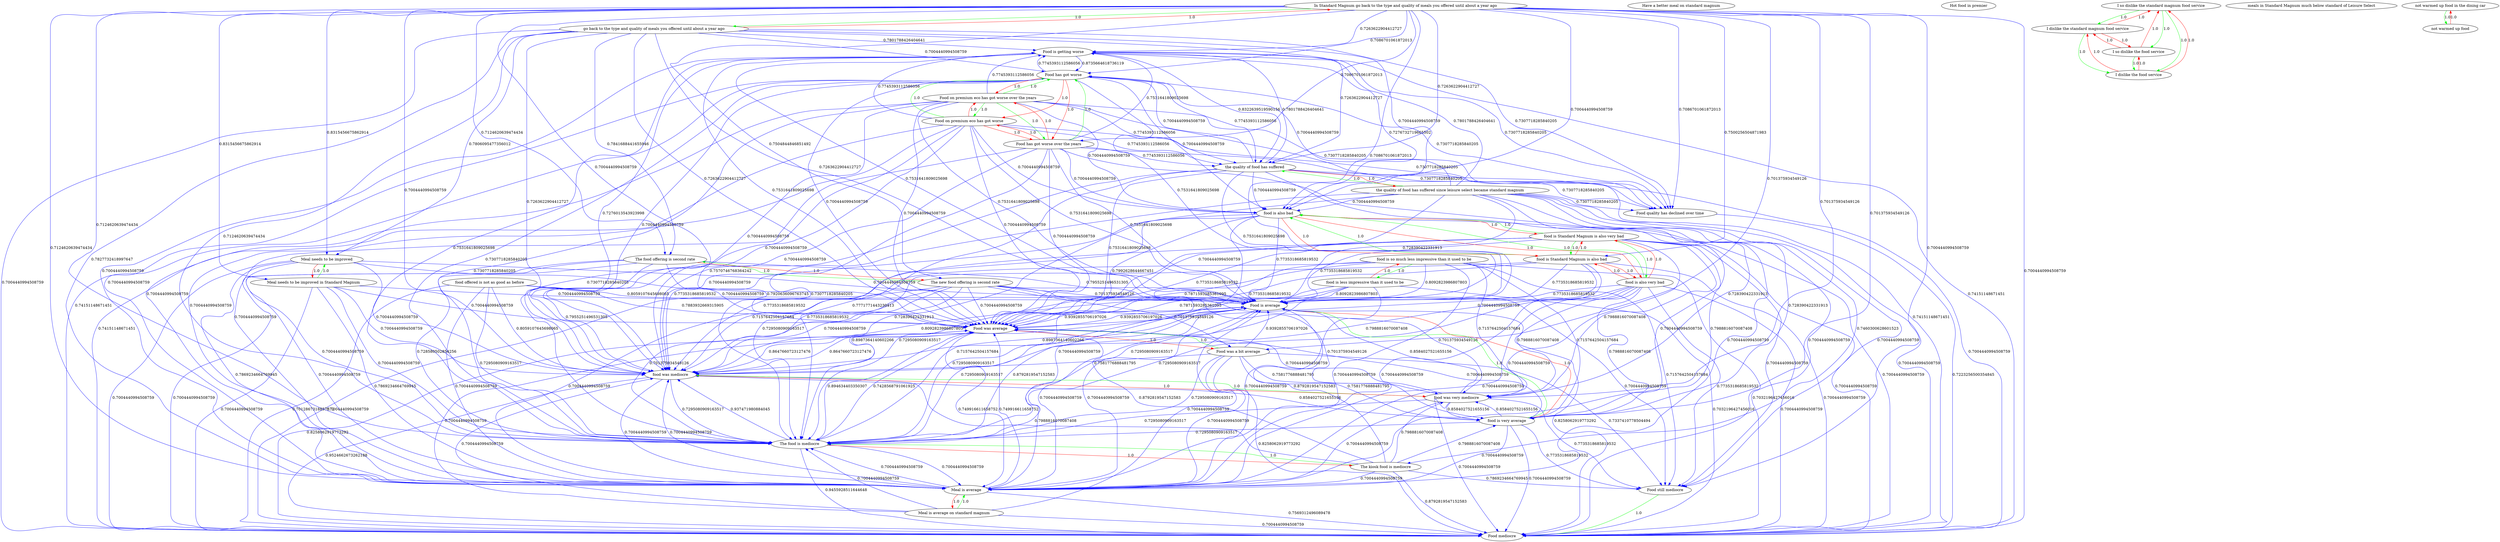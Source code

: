 digraph rawGraph {
"Food still mediocre";"Food mediocre";"Food quality has declined over time";"Food is average";"Food is getting worse";"Food on premium eco has got worse over the years";"Food on premium eco has got worse";"Food has got worse";"Food has got worse over the years";"Food was a bit average";"Food was average";"Have a better meal on standard magnum";"Hot food in premier";"I so dislike the standard magnum food service";"I dislike the standard magnum food service";"I dislike the food service";"I so dislike the food service";"In Standard Magnum go back to the type and quality of meals you offered until about a year ago";"go back to the type and quality of meals you offered until about a year ago";"Meal is average on standard magnum";"Meal is average";"Meal needs to be improved in Standard Magnum";"Meal needs to be improved";"The kiosk food is mediocre";"The food is mediocre";"The new food offering is second rate";"The food offering is second rate";"food is Standard Magnum is also very bad";"food is Standard Magnum is also bad";"food is also bad";"food is also very bad";"food is so much less impressive than it used to be";"food is less impressive than it used to be";"food is very average";"food offered is not as good as before";"food was very mediocre";"food was mediocre";"meals in Standard Magnum much below standard of Leisure Select";"not warmed up food in the dining car";"not warmed up food";"the quality of food has suffered since leisure select became standard magnum";"the quality of food has suffered";"Food still mediocre" -> "Food mediocre" [label=1.0] [color=green]
"Food quality has declined over time" -> "Food mediocre" [label=0.7223256500354845] [color=blue]
"Food is average" -> "Food mediocre" [label=0.8258062919773292] [color=blue]
"Food is getting worse" -> "Food quality has declined over time" [label=0.7307718285840205] [color=blue]
"Food is getting worse" -> "Food mediocre" [label=0.74151148671451] [color=blue]
"Food on premium eco has got worse over the years" -> "Food on premium eco has got worse" [label=1.0] [color=green]
"Food on premium eco has got worse" -> "Food has got worse" [label=1.0] [color=green]
"Food on premium eco has got worse over the years" -> "Food has got worse over the years" [label=1.0] [color=green]
"Food has got worse over the years" -> "Food has got worse" [label=1.0] [color=green]
"Food on premium eco has got worse over the years" -> "Food has got worse" [label=1.0] [color=green]
"Food on premium eco has got worse" -> "Food on premium eco has got worse over the years" [label=1.0] [color=red]
"Food on premium eco has got worse" -> "Food has got worse over the years" [label=1.0] [color=red]
"Food has got worse" -> "Food on premium eco has got worse over the years" [label=1.0] [color=red]
"Food has got worse" -> "Food on premium eco has got worse" [label=1.0] [color=red]
"Food has got worse" -> "Food has got worse over the years" [label=1.0] [color=red]
"Food has got worse over the years" -> "Food on premium eco has got worse over the years" [label=1.0] [color=red]
"Food has got worse over the years" -> "Food on premium eco has got worse" [label=1.0] [color=red]
"Food is getting worse" -> "Food has got worse" [label=0.8735664618736119] [color=blue]
"Food has got worse" -> "Food is getting worse" [label=0.7745393112586056] [color=blue]
"Food has got worse" -> "Food mediocre" [label=0.74151148671451] [color=blue]
"Food was a bit average" -> "Food was average" [label=1.0] [color=green]
"Food was average" -> "Food was a bit average" [label=1.0] [color=red]
"Food was average" -> "Food is average" [label=0.9392855706197026] [color=blue]
"Food is average" -> "Food was average" [label=0.9392855706197026] [color=blue]
"Food was average" -> "Food mediocre" [label=0.8258062919773292] [color=blue]
"Food was a bit average" -> "Food still mediocre" [label=0.7337410778504494] [color=blue]
"Food was a bit average" -> "Food is average" [label=0.9392855706197026] [color=blue]
"Food was a bit average" -> "Food mediocre" [label=0.8258062919773292] [color=blue]
"I so dislike the standard magnum food service" -> "I dislike the standard magnum food service" [label=1.0] [color=green]
"I dislike the standard magnum food service" -> "I dislike the food service" [label=1.0] [color=green]
"I so dislike the standard magnum food service" -> "I so dislike the food service" [label=1.0] [color=green]
"I so dislike the food service" -> "I dislike the food service" [label=1.0] [color=green]
"I so dislike the standard magnum food service" -> "I dislike the food service" [label=1.0] [color=green]
"I dislike the standard magnum food service" -> "I so dislike the standard magnum food service" [label=1.0] [color=red]
"I dislike the standard magnum food service" -> "I so dislike the food service" [label=1.0] [color=red]
"I dislike the food service" -> "I so dislike the standard magnum food service" [label=1.0] [color=red]
"I dislike the food service" -> "I dislike the standard magnum food service" [label=1.0] [color=red]
"I dislike the food service" -> "I so dislike the food service" [label=1.0] [color=red]
"I so dislike the food service" -> "I so dislike the standard magnum food service" [label=1.0] [color=red]
"I so dislike the food service" -> "I dislike the standard magnum food service" [label=1.0] [color=red]
"In Standard Magnum go back to the type and quality of meals you offered until about a year ago" -> "go back to the type and quality of meals you offered until about a year ago" [label=1.0] [color=green]
"go back to the type and quality of meals you offered until about a year ago" -> "In Standard Magnum go back to the type and quality of meals you offered until about a year ago" [label=1.0] [color=red]
"go back to the type and quality of meals you offered until about a year ago" -> "Food is getting worse" [label=0.7801788426404641] [color=blue]
"In Standard Magnum go back to the type and quality of meals you offered until about a year ago" -> "Food has got worse over the years" [label=0.7086701061872013] [color=blue]
"Meal is average on standard magnum" -> "Meal is average" [label=1.0] [color=green]
"Meal is average" -> "Meal is average on standard magnum" [label=1.0] [color=red]
"go back to the type and quality of meals you offered until about a year ago" -> "Meal is average" [label=0.7827732418997647] [color=blue]
"Meal is average" -> "Food was average" [label=0.749916611658752] [color=blue]
"Food was average" -> "Meal is average" [label=0.749916611658752] [color=blue]
"Meal is average" -> "Food mediocre" [label=0.7569312496089478] [color=blue]
"Meal needs to be improved in Standard Magnum" -> "Meal needs to be improved" [label=1.0] [color=green]
"Meal needs to be improved" -> "Meal needs to be improved in Standard Magnum" [label=1.0] [color=red]
"go back to the type and quality of meals you offered until about a year ago" -> "Meal needs to be improved" [label=0.7806095477356012] [color=blue]
"In Standard Magnum go back to the type and quality of meals you offered until about a year ago" -> "Meal needs to be improved in Standard Magnum" [label=0.8315456675862914] [color=blue]
"Meal needs to be improved" -> "Meal is average" [label=0.7869234664769945] [color=blue]
"The kiosk food is mediocre" -> "The food is mediocre" [label=1.0] [color=green]
"The food is mediocre" -> "The kiosk food is mediocre" [label=1.0] [color=red]
"The food is mediocre" -> "Food is average" [label=0.8792819547152583] [color=blue]
"go back to the type and quality of meals you offered until about a year ago" -> "The food is mediocre" [label=0.7124620639474434] [color=blue]
"The food is mediocre" -> "Food was average" [label=0.894634403350307] [color=blue]
"Food was average" -> "The food is mediocre" [label=0.7428568791061925] [color=blue]
"The food is mediocre" -> "Food mediocre" [label=0.9455928511644648] [color=blue]
"The kiosk food is mediocre" -> "Food still mediocre" [label=0.7869234664769945] [color=blue]
"The new food offering is second rate" -> "The food offering is second rate" [label=1.0] [color=green]
"The food offering is second rate" -> "The new food offering is second rate" [label=1.0] [color=red]
"The food offering is second rate" -> "Food is average" [label=0.7955251496531305] [color=blue]
"go back to the type and quality of meals you offered until about a year ago" -> "The food offering is second rate" [label=0.7841688441655946] [color=blue]
"In Standard Magnum go back to the type and quality of meals you offered until about a year ago" -> "The new food offering is second rate" [label=0.7504844846851492] [color=blue]
"The food offering is second rate" -> "The food is mediocre" [label=0.728580502854256] [color=blue]
"The food offering is second rate" -> "Food was average" [label=0.7920636096763745] [color=blue]
"The new food offering is second rate" -> "Food was a bit average" [label=0.701375934549126] [color=blue]
"food is Standard Magnum is also very bad" -> "food is Standard Magnum is also bad" [label=1.0] [color=green]
"food is Standard Magnum is also bad" -> "food is also bad" [label=1.0] [color=green]
"food is Standard Magnum is also very bad" -> "food is also very bad" [label=1.0] [color=green]
"food is also very bad" -> "food is also bad" [label=1.0] [color=green]
"food is Standard Magnum is also very bad" -> "food is also bad" [label=1.0] [color=green]
"food is Standard Magnum is also bad" -> "food is Standard Magnum is also very bad" [label=1.0] [color=red]
"food is Standard Magnum is also bad" -> "food is also very bad" [label=1.0] [color=red]
"food is also bad" -> "food is Standard Magnum is also very bad" [label=1.0] [color=red]
"food is also bad" -> "food is Standard Magnum is also bad" [label=1.0] [color=red]
"food is also bad" -> "food is also very bad" [label=1.0] [color=red]
"food is also very bad" -> "food is Standard Magnum is also very bad" [label=1.0] [color=red]
"food is also very bad" -> "food is Standard Magnum is also bad" [label=1.0] [color=red]
"food is also bad" -> "Food is average" [label=0.7735318685819532] [color=blue]
"Food is getting worse" -> "food is also bad" [label=0.7276732719665502] [color=blue]
"In Standard Magnum go back to the type and quality of meals you offered until about a year ago" -> "food is Standard Magnum is also bad" [label=0.7500256504871983] [color=blue]
"food is also bad" -> "Food was average" [label=0.7992628644667451] [color=blue]
"food is so much less impressive than it used to be" -> "food is less impressive than it used to be" [label=1.0] [color=green]
"food is less impressive than it used to be" -> "food is so much less impressive than it used to be" [label=1.0] [color=red]
"food is less impressive than it used to be" -> "Food is average" [label=0.8092823986807803] [color=blue]
"food is less impressive than it used to be" -> "Food was average" [label=0.7871593285361095] [color=blue]
"food is less impressive than it used to be" -> "Food mediocre" [label=0.7032196427456016] [color=blue]
"food is very average" -> "Food is average" [label=1.0] [color=green]
"Food is average" -> "food is very average" [label=1.0] [color=red]
"food offered is not as good as before" -> "Food is average" [label=0.8059107645698065] [color=blue]
"food offered is not as good as before" -> "Food was average" [label=0.7883932669315905] [color=blue]
"food offered is not as good as before" -> "Food mediocre" [label=0.7012867318857572] [color=blue]
"food was very mediocre" -> "food was mediocre" [label=1.0] [color=green]
"food was mediocre" -> "food was very mediocre" [label=1.0] [color=red]
"food offered is not as good as before" -> "food was mediocre" [label=0.8059107645698065] [color=blue]
"Food is average" -> "food was mediocre" [label=0.8987364140602266] [color=blue]
"food was mediocre" -> "Food is average" [label=0.8987364140602266] [color=blue]
"food is very average" -> "food was very mediocre" [label=0.8584027521655156] [color=blue]
"food was very mediocre" -> "food is very average" [label=0.8584027521655156] [color=blue]
"Food is getting worse" -> "food was mediocre" [label=0.7276013543923998] [color=blue]
"The food offering is second rate" -> "food was mediocre" [label=0.7955251496531305] [color=blue]
"food is also bad" -> "food was mediocre" [label=0.7735318685819532] [color=blue]
"food is also very bad" -> "food was very mediocre" [label=0.7988816070087408] [color=blue]
"food is less impressive than it used to be" -> "food was mediocre" [label=0.8092823986807803] [color=blue]
"food is so much less impressive than it used to be" -> "food was very mediocre" [label=0.7157642504157684] [color=blue]
"Meal is average" -> "food was mediocre" [label=0.7004440994508759] [color=blue]
"food was mediocre" -> "Meal is average" [label=0.7004440994508759] [color=blue]
"The food is mediocre" -> "food was mediocre" [label=0.937471980884045] [color=blue]
"food was mediocre" -> "The food is mediocre" [label=0.7295080909163517] [color=blue]
"The kiosk food is mediocre" -> "food was very mediocre" [label=0.7988816070087408] [color=blue]
"food was mediocre" -> "Food was average" [label=0.8647660723127476] [color=blue]
"Food was average" -> "food was mediocre" [label=0.8647660723127476] [color=blue]
"Food was a bit average" -> "food was very mediocre" [label=0.7581776888481795] [color=blue]
"food was mediocre" -> "Food mediocre" [label=0.9524662673262188] [color=blue]
"food was very mediocre" -> "Food still mediocre" [label=0.7735318685819532] [color=blue]
"not warmed up food in the dining car" -> "not warmed up food" [label=1.0] [color=green]
"not warmed up food" -> "not warmed up food in the dining car" [label=1.0] [color=red]
"the quality of food has suffered since leisure select became standard magnum" -> "the quality of food has suffered" [label=1.0] [color=green]
"the quality of food has suffered" -> "the quality of food has suffered since leisure select became standard magnum" [label=1.0] [color=red]
"the quality of food has suffered" -> "Food is average" [label=0.7531641809025698] [color=blue]
"the quality of food has suffered since leisure select became standard magnum" -> "food is very average" [label=0.728390422331913] [color=blue]
"the quality of food has suffered" -> "Food is getting worse" [label=0.7801788426404641] [color=blue]
"Food is getting worse" -> "the quality of food has suffered" [label=0.8322639519590156] [color=blue]
"the quality of food has suffered" -> "food was mediocre" [label=0.7570746768364242] [color=blue]
"the quality of food has suffered since leisure select became standard magnum" -> "food was very mediocre" [label=0.728390422331913] [color=blue]
"go back to the type and quality of meals you offered until about a year ago" -> "the quality of food has suffered" [label=0.7263622904412727] [color=blue]
"the quality of food has suffered" -> "The food is mediocre" [label=0.7771771443230413] [color=blue]
"the quality of food has suffered since leisure select became standard magnum" -> "The kiosk food is mediocre" [label=0.7460300628601523] [color=blue]
"the quality of food has suffered" -> "Food was average" [label=0.7531641809025698] [color=blue]
"Food is average" -> "Meal is average" [label=0.7004440994508759] [color=blue]
"Food is average" -> "The food is mediocre" [label=0.7295080909163517] [color=blue]
"Food is getting worse" -> "Food is average" [label=0.7531641809025698] [color=blue]
"Food is getting worse" -> "Meal is average" [label=0.7004440994508759] [color=blue]
"Food is getting worse" -> "The food is mediocre" [label=0.7531641809025698] [color=blue]
"Food is getting worse" -> "Food was average" [label=0.7531641809025698] [color=blue]
"Food on premium eco has got worse over the years" -> "Food is getting worse" [label=0.7745393112586056] [color=blue]
"Food on premium eco has got worse over the years" -> "Food mediocre" [label=0.74151148671451] [color=blue]
"Food on premium eco has got worse" -> "Food is getting worse" [label=0.7745393112586056] [color=blue]
"Food on premium eco has got worse" -> "Food mediocre" [label=0.74151148671451] [color=blue]
"Food has got worse" -> "the quality of food has suffered" [label=0.7745393112586056] [color=blue]
"Food has got worse" -> "Food is average" [label=0.7531641809025698] [color=blue]
"Food has got worse" -> "Food quality has declined over time" [label=0.7307718285840205] [color=blue]
"Food has got worse" -> "Meal is average" [label=0.7004440994508759] [color=blue]
"Food has got worse" -> "The food is mediocre" [label=0.7307718285840205] [color=blue]
"Food has got worse" -> "food is also bad" [label=0.7004440994508759] [color=blue]
"Food has got worse" -> "food was mediocre" [label=0.7004440994508759] [color=blue]
"Food has got worse" -> "Food was average" [label=0.7004440994508759] [color=blue]
"Food has got worse over the years" -> "the quality of food has suffered" [label=0.7745393112586056] [color=blue]
"Food has got worse over the years" -> "Food is getting worse" [label=0.7531641809025698] [color=blue]
"Food has got worse over the years" -> "Food is average" [label=0.7531641809025698] [color=blue]
"Food has got worse over the years" -> "Food quality has declined over time" [label=0.7307718285840205] [color=blue]
"Food has got worse over the years" -> "Meal is average" [label=0.7004440994508759] [color=blue]
"Food has got worse over the years" -> "The food is mediocre" [label=0.7307718285840205] [color=blue]
"Food has got worse over the years" -> "food is also bad" [label=0.7004440994508759] [color=blue]
"Food has got worse over the years" -> "food was mediocre" [label=0.7004440994508759] [color=blue]
"Food has got worse over the years" -> "Food was average" [label=0.7004440994508759] [color=blue]
"Food has got worse over the years" -> "Food mediocre" [label=0.7004440994508759] [color=blue]
"Food was a bit average" -> "food is very average" [label=0.7581776888481795] [color=blue]
"Food was a bit average" -> "Meal is average" [label=0.7004440994508759] [color=blue]
"Food was a bit average" -> "The food is mediocre" [label=0.7295080909163517] [color=blue]
"Food was a bit average" -> "food was mediocre" [label=0.7581776888481795] [color=blue]
"In Standard Magnum go back to the type and quality of meals you offered until about a year ago" -> "Food was a bit average" [label=0.701375934549126] [color=blue]
"In Standard Magnum go back to the type and quality of meals you offered until about a year ago" -> "the quality of food has suffered" [label=0.7263622904412727] [color=blue]
"In Standard Magnum go back to the type and quality of meals you offered until about a year ago" -> "Food is getting worse" [label=0.7263622904412727] [color=blue]
"In Standard Magnum go back to the type and quality of meals you offered until about a year ago" -> "Food is average" [label=0.7086701061872013] [color=blue]
"In Standard Magnum go back to the type and quality of meals you offered until about a year ago" -> "Food has got worse" [label=0.7086701061872013] [color=blue]
"In Standard Magnum go back to the type and quality of meals you offered until about a year ago" -> "The food offering is second rate" [label=0.7124620639474434] [color=blue]
"In Standard Magnum go back to the type and quality of meals you offered until about a year ago" -> "food is also bad" [label=0.7004440994508759] [color=blue]
"In Standard Magnum go back to the type and quality of meals you offered until about a year ago" -> "food was mediocre" [label=0.7004440994508759] [color=blue]
"In Standard Magnum go back to the type and quality of meals you offered until about a year ago" -> "Food quality has declined over time" [label=0.7086701061872013] [color=blue]
"In Standard Magnum go back to the type and quality of meals you offered until about a year ago" -> "Meal needs to be improved" [label=0.8315456675862914] [color=blue]
"In Standard Magnum go back to the type and quality of meals you offered until about a year ago" -> "The food is mediocre" [label=0.7124620639474434] [color=blue]
"In Standard Magnum go back to the type and quality of meals you offered until about a year ago" -> "Meal is average" [label=0.7124620639474434] [color=blue]
"In Standard Magnum go back to the type and quality of meals you offered until about a year ago" -> "Food was average" [label=0.7004440994508759] [color=blue]
"In Standard Magnum go back to the type and quality of meals you offered until about a year ago" -> "Food mediocre" [label=0.7004440994508759] [color=blue]
"go back to the type and quality of meals you offered until about a year ago" -> "Food is average" [label=0.7263622904412727] [color=blue]
"go back to the type and quality of meals you offered until about a year ago" -> "Food has got worse" [label=0.7004440994508759] [color=blue]
"go back to the type and quality of meals you offered until about a year ago" -> "food is also bad" [label=0.7004440994508759] [color=blue]
"go back to the type and quality of meals you offered until about a year ago" -> "food was mediocre" [label=0.7263622904412727] [color=blue]
"go back to the type and quality of meals you offered until about a year ago" -> "Food quality has declined over time" [label=0.7307718285840205] [color=blue]
"go back to the type and quality of meals you offered until about a year ago" -> "Food was average" [label=0.7263622904412727] [color=blue]
"go back to the type and quality of meals you offered until about a year ago" -> "Food mediocre" [label=0.7004440994508759] [color=blue]
"Meal is average on standard magnum" -> "food was mediocre" [label=0.7004440994508759] [color=blue]
"Meal is average on standard magnum" -> "Food was average" [label=0.7004440994508759] [color=blue]
"Meal is average on standard magnum" -> "Food mediocre" [label=0.7004440994508759] [color=blue]
"Meal is average" -> "Food is average" [label=0.7004440994508759] [color=blue]
"Meal is average" -> "The food is mediocre" [label=0.7004440994508759] [color=blue]
"Meal needs to be improved in Standard Magnum" -> "Meal is average" [label=0.7869234664769945] [color=blue]
"Meal needs to be improved" -> "Food is average" [label=0.7004440994508759] [color=blue]
"Meal needs to be improved" -> "food was mediocre" [label=0.7004440994508759] [color=blue]
"Meal needs to be improved" -> "The food is mediocre" [label=0.7004440994508759] [color=blue]
"Meal needs to be improved" -> "Food was average" [label=0.7004440994508759] [color=blue]
"Meal needs to be improved" -> "Food mediocre" [label=0.7004440994508759] [color=blue]
"The kiosk food is mediocre" -> "food is very average" [label=0.7988816070087408] [color=blue]
"The kiosk food is mediocre" -> "Food is average" [label=0.8792819547152583] [color=blue]
"The kiosk food is mediocre" -> "food was mediocre" [label=0.7988816070087408] [color=blue]
"The kiosk food is mediocre" -> "Food was average" [label=0.8792819547152583] [color=blue]
"The kiosk food is mediocre" -> "Food mediocre" [label=0.8792819547152583] [color=blue]
"The food is mediocre" -> "Meal is average" [label=0.7004440994508759] [color=blue]
"The new food offering is second rate" -> "food was very mediocre" [label=0.701375934549126] [color=blue]
"The new food offering is second rate" -> "food is very average" [label=0.701375934549126] [color=blue]
"The new food offering is second rate" -> "Food is average" [label=0.701375934549126] [color=blue]
"The new food offering is second rate" -> "food was mediocre" [label=0.7004440994508759] [color=blue]
"The new food offering is second rate" -> "Food still mediocre" [label=0.7004440994508759] [color=blue]
"The new food offering is second rate" -> "Meal is average" [label=0.7004440994508759] [color=blue]
"The new food offering is second rate" -> "The food is mediocre" [label=0.701375934549126] [color=blue]
"The new food offering is second rate" -> "Food was average" [label=0.7004440994508759] [color=blue]
"The new food offering is second rate" -> "Food mediocre" [label=0.7004440994508759] [color=blue]
"The food offering is second rate" -> "Meal is average" [label=0.7004440994508759] [color=blue]
"The food offering is second rate" -> "Food mediocre" [label=0.7004440994508759] [color=blue]
"food is Standard Magnum is also very bad" -> "food was very mediocre" [label=0.7988816070087408] [color=blue]
"food is Standard Magnum is also very bad" -> "Food is average" [label=0.7735318685819532] [color=blue]
"food is Standard Magnum is also very bad" -> "food was mediocre" [label=0.7735318685819532] [color=blue]
"food is Standard Magnum is also very bad" -> "Food was average" [label=0.7735318685819532] [color=blue]
"food is Standard Magnum is also bad" -> "Food is average" [label=0.7735318685819532] [color=blue]
"food is Standard Magnum is also bad" -> "food was mediocre" [label=0.7735318685819532] [color=blue]
"food is Standard Magnum is also bad" -> "Food was average" [label=0.7735318685819532] [color=blue]
"food is also bad" -> "Meal is average" [label=0.7004440994508759] [color=blue]
"food is also bad" -> "The food is mediocre" [label=0.7295080909163517] [color=blue]
"food is also bad" -> "Food mediocre" [label=0.7004440994508759] [color=blue]
"food is also very bad" -> "food is very average" [label=0.7988816070087408] [color=blue]
"food is also very bad" -> "Food is average" [label=0.7735318685819532] [color=blue]
"food is also very bad" -> "food was mediocre" [label=0.7988816070087408] [color=blue]
"food is also very bad" -> "Food still mediocre" [label=0.7735318685819532] [color=blue]
"food is also very bad" -> "Meal is average" [label=0.7004440994508759] [color=blue]
"food is also very bad" -> "The food is mediocre" [label=0.7295080909163517] [color=blue]
"food is also very bad" -> "Food was average" [label=0.7004440994508759] [color=blue]
"food is also very bad" -> "Food mediocre" [label=0.7004440994508759] [color=blue]
"food is so much less impressive than it used to be" -> "food is very average" [label=0.7157642504157684] [color=blue]
"food is so much less impressive than it used to be" -> "Food is average" [label=0.8092823986807803] [color=blue]
"food is so much less impressive than it used to be" -> "food was mediocre" [label=0.7157642504157684] [color=blue]
"food is so much less impressive than it used to be" -> "Food still mediocre" [label=0.7157642504157684] [color=blue]
"food is so much less impressive than it used to be" -> "Food was average" [label=0.7871593285361095] [color=blue]
"food is so much less impressive than it used to be" -> "Food mediocre" [label=0.7032196427456016] [color=blue]
"food is less impressive than it used to be" -> "Meal is average" [label=0.7004440994508759] [color=blue]
"food is less impressive than it used to be" -> "The food is mediocre" [label=0.7295080909163517] [color=blue]
"food is very average" -> "food was mediocre" [label=0.8584027521655156] [color=blue]
"food is very average" -> "Food still mediocre" [label=0.7735318685819532] [color=blue]
"food is very average" -> "Meal is average" [label=0.7004440994508759] [color=blue]
"food is very average" -> "The food is mediocre" [label=0.7295080909163517] [color=blue]
"food is very average" -> "Food was average" [label=0.7004440994508759] [color=blue]
"food is very average" -> "Food mediocre" [label=0.7004440994508759] [color=blue]
"food offered is not as good as before" -> "Meal is average" [label=0.7004440994508759] [color=blue]
"food offered is not as good as before" -> "The food is mediocre" [label=0.7295080909163517] [color=blue]
"food was very mediocre" -> "Food is average" [label=0.8584027521655156] [color=blue]
"food was very mediocre" -> "Meal is average" [label=0.7004440994508759] [color=blue]
"food was very mediocre" -> "The food is mediocre" [label=0.7295080909163517] [color=blue]
"food was very mediocre" -> "Food was average" [label=0.7004440994508759] [color=blue]
"food was very mediocre" -> "Food mediocre" [label=0.7004440994508759] [color=blue]
"the quality of food has suffered since leisure select became standard magnum" -> "Food is getting worse" [label=0.7801788426404641] [color=blue]
"the quality of food has suffered since leisure select became standard magnum" -> "Food is average" [label=0.728390422331913] [color=blue]
"the quality of food has suffered since leisure select became standard magnum" -> "food was mediocre" [label=0.7004440994508759] [color=blue]
"the quality of food has suffered since leisure select became standard magnum" -> "Food still mediocre" [label=0.7004440994508759] [color=blue]
"the quality of food has suffered since leisure select became standard magnum" -> "Meal is average" [label=0.7004440994508759] [color=blue]
"the quality of food has suffered since leisure select became standard magnum" -> "The food is mediocre" [label=0.728390422331913] [color=blue]
"the quality of food has suffered since leisure select became standard magnum" -> "Food was average" [label=0.7004440994508759] [color=blue]
"the quality of food has suffered since leisure select became standard magnum" -> "Food mediocre" [label=0.7004440994508759] [color=blue]
"the quality of food has suffered" -> "Food has got worse" [label=0.7004440994508759] [color=blue]
"the quality of food has suffered" -> "food is also bad" [label=0.7004440994508759] [color=blue]
"the quality of food has suffered" -> "Food quality has declined over time" [label=0.7307718285840205] [color=blue]
"the quality of food has suffered" -> "Meal is average" [label=0.7004440994508759] [color=blue]
"the quality of food has suffered" -> "Food mediocre" [label=0.7004440994508759] [color=blue]
"Food on premium eco has got worse over the years" -> "the quality of food has suffered" [label=0.7745393112586056] [color=blue]
"Food on premium eco has got worse over the years" -> "Food is average" [label=0.7531641809025698] [color=blue]
"Food on premium eco has got worse over the years" -> "food is also bad" [label=0.7004440994508759] [color=blue]
"Food on premium eco has got worse over the years" -> "food was mediocre" [label=0.7004440994508759] [color=blue]
"Food on premium eco has got worse over the years" -> "Food quality has declined over time" [label=0.7307718285840205] [color=blue]
"Food on premium eco has got worse over the years" -> "Meal is average" [label=0.7004440994508759] [color=blue]
"Food on premium eco has got worse over the years" -> "The food is mediocre" [label=0.7307718285840205] [color=blue]
"Food on premium eco has got worse over the years" -> "Food was average" [label=0.7004440994508759] [color=blue]
"Food on premium eco has got worse" -> "the quality of food has suffered" [label=0.7745393112586056] [color=blue]
"Food on premium eco has got worse" -> "Food is average" [label=0.7531641809025698] [color=blue]
"Food on premium eco has got worse" -> "food is also bad" [label=0.7004440994508759] [color=blue]
"Food on premium eco has got worse" -> "food was mediocre" [label=0.7004440994508759] [color=blue]
"Food on premium eco has got worse" -> "Food quality has declined over time" [label=0.7307718285840205] [color=blue]
"Food on premium eco has got worse" -> "Meal is average" [label=0.7004440994508759] [color=blue]
"Food on premium eco has got worse" -> "The food is mediocre" [label=0.7307718285840205] [color=blue]
"Food on premium eco has got worse" -> "Food was average" [label=0.7004440994508759] [color=blue]
"In Standard Magnum go back to the type and quality of meals you offered until about a year ago" -> "food was very mediocre" [label=0.701375934549126] [color=blue]
"In Standard Magnum go back to the type and quality of meals you offered until about a year ago" -> "food is very average" [label=0.701375934549126] [color=blue]
"In Standard Magnum go back to the type and quality of meals you offered until about a year ago" -> "Food still mediocre" [label=0.7004440994508759] [color=blue]
"Meal is average on standard magnum" -> "Food is average" [label=0.7004440994508759] [color=blue]
"Meal is average on standard magnum" -> "The food is mediocre" [label=0.7004440994508759] [color=blue]
"Meal needs to be improved in Standard Magnum" -> "Food is average" [label=0.7004440994508759] [color=blue]
"Meal needs to be improved in Standard Magnum" -> "food was mediocre" [label=0.7004440994508759] [color=blue]
"Meal needs to be improved in Standard Magnum" -> "The food is mediocre" [label=0.7004440994508759] [color=blue]
"Meal needs to be improved in Standard Magnum" -> "Food was average" [label=0.7004440994508759] [color=blue]
"Meal needs to be improved in Standard Magnum" -> "Food mediocre" [label=0.7004440994508759] [color=blue]
"The kiosk food is mediocre" -> "Meal is average" [label=0.7004440994508759] [color=blue]
"food is Standard Magnum is also very bad" -> "food is very average" [label=0.7988816070087408] [color=blue]
"food is Standard Magnum is also very bad" -> "Food still mediocre" [label=0.7004440994508759] [color=blue]
"food is Standard Magnum is also very bad" -> "Meal is average" [label=0.7004440994508759] [color=blue]
"food is Standard Magnum is also very bad" -> "The food is mediocre" [label=0.7295080909163517] [color=blue]
"food is Standard Magnum is also very bad" -> "Food mediocre" [label=0.7004440994508759] [color=blue]
"food is Standard Magnum is also bad" -> "Meal is average" [label=0.7004440994508759] [color=blue]
"food is Standard Magnum is also bad" -> "The food is mediocre" [label=0.7295080909163517] [color=blue]
"food is Standard Magnum is also bad" -> "Food mediocre" [label=0.7004440994508759] [color=blue]
"food is so much less impressive than it used to be" -> "Meal is average" [label=0.7004440994508759] [color=blue]
"food is so much less impressive than it used to be" -> "The food is mediocre" [label=0.7157642504157684] [color=blue]
"the quality of food has suffered since leisure select became standard magnum" -> "Food has got worse" [label=0.7004440994508759] [color=blue]
"the quality of food has suffered since leisure select became standard magnum" -> "food is also bad" [label=0.7004440994508759] [color=blue]
"the quality of food has suffered since leisure select became standard magnum" -> "Food quality has declined over time" [label=0.7307718285840205] [color=blue]
}